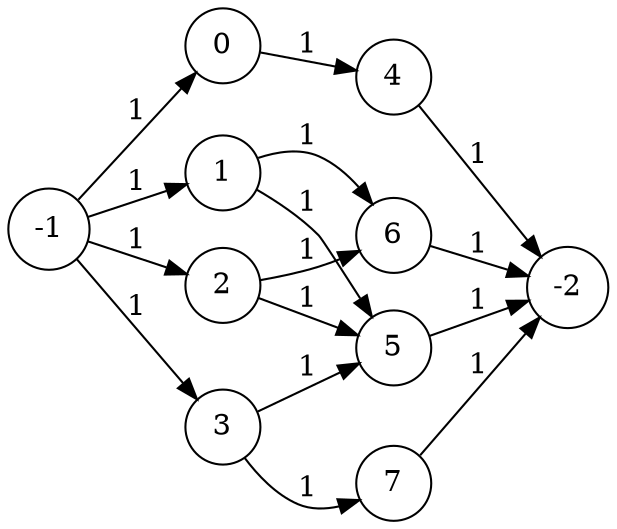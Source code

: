 digraph dot_graph {
  rankdir=LR;
  size="8,5"
  node [shape=circle];
  0 -> 4 [label = "1"]; 
  1 -> 5 [label = "1"]; 
  1 -> 6 [label = "1"]; 
  2 -> 5 [label = "1"]; 
  2 -> 6 [label = "1"]; 
  3 -> 5 [label = "1"]; 
  3 -> 7 [label = "1"]; 
  4 -> -2 [label = "1"]; 
  5 -> -2 [label = "1"]; 
  6 -> -2 [label = "1"]; 
  7 -> -2 [label = "1"]; 
  -1 -> 0 [label = "1"]; 
  -1 -> 1 [label = "1"]; 
  -1 -> 2 [label = "1"]; 
  -1 -> 3 [label = "1"]; 
}